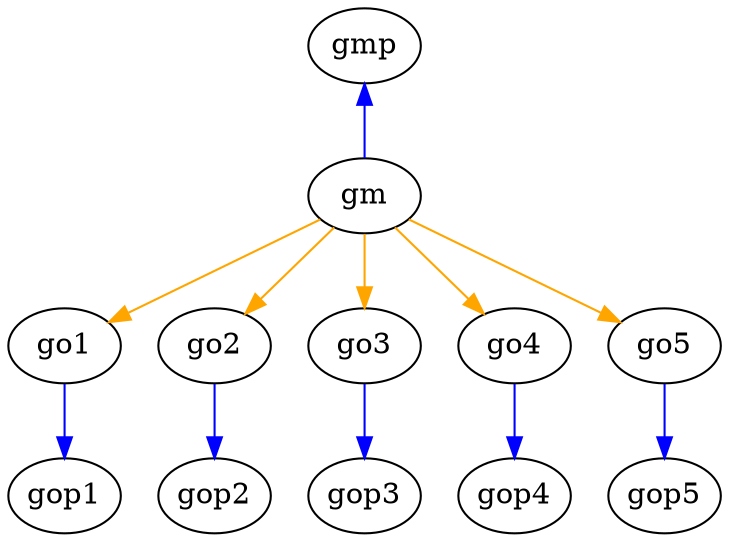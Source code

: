 digraph parent_impute {
  node [fixedsize=shape]
  gmp [texlbl="$g_m^\prime$"]
  gm [texlbl="$g_m$"]
  go1 [texlbl="$g_{o,1}$"]
  go2 [texlbl="$g_{o,2}$"]
  go3 [texlbl="$g_{o,3}$"]
  go4 [texlbl="$g_{o,4}$"]
  go5 [texlbl="$g_{o,5}$"]
  gop1 [texlbl="$g_{o,1}^\prime$"]
  gop2 [texlbl="$g_{o,2}^\prime$"]
  gop3 [texlbl="$g_{o,3}^\prime$"]
  gop4 [texlbl="$g_{o,4}^\prime$"]
  gop5 [texlbl="$g_{o,5}^\prime$"]

  gmp -> gm [dir=back, color="blue"]
  gm -> go1 [color="orange"]
  gm -> go2 [color="orange"]
  gm -> go3 [color="orange"]
  gm -> go4 [color="orange"]
  gm -> go5 [color="orange"]
  go1 -> gop1 [color="blue"]
  go2 -> gop2 [color="blue"]
  go3 -> gop3 [color="blue"]
  go4 -> gop4 [color="blue"]
  go5 -> gop5 [color="blue"]
}

